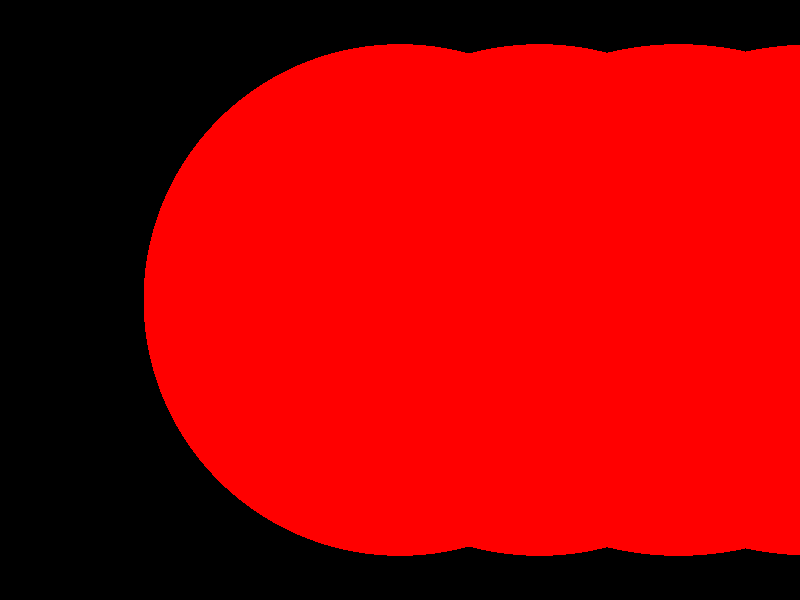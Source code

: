 #include "colors.inc"
    camera {
        location <0, 2, -3>
        look_at <0, 1, 2>
     }
    sphere {
        <0, 1, 2>, 2
        texture {
            pigment { Red }
        }
    }
    sphere {
        <1, 1, 2>, 2
        texture {
            pigment { Red }
        }
    }
    sphere {
        <2, 1, 2>, 2
        texture {
            pigment { Red }
        }
    }
    sphere {
        <3, 1, 2>, 2
        texture {
            pigment { Red }
        }
    }
    sphere {
        <4, 1, 2>, 2
        texture {
            pigment { Red }
        }
    }
    sphere {
        <5, 1, 2>, 2
        texture {
            pigment { Red }
        }
    }
    sphere {
        <6, 1, 2>, 2
        texture {
            pigment { Red }
        }
    }
    sphere {
        <7, 1, 2>, 2
        texture {
            pigment { Red }
        }
    }
    sphere {
        <8, 1, 2>, 2
        texture {
            pigment { Red }
        }
    }
    sphere {
        <9, 1, 2>, 2
        texture {
            pigment { Red }
        }
    }
    light_source { <2, 4, -3> color White }
